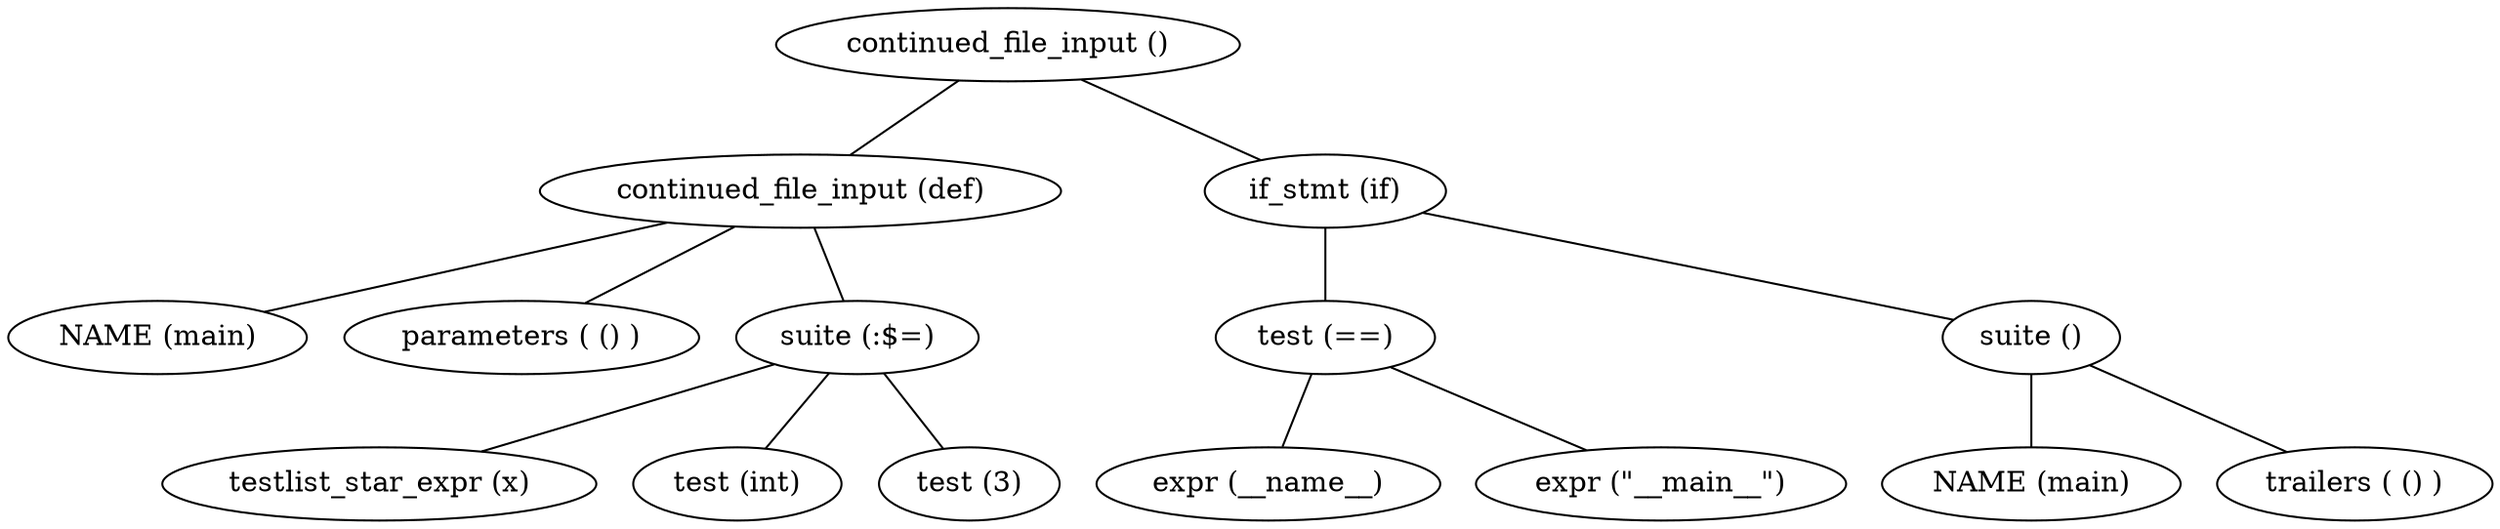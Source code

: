 Graph {
node1 [label="continued_file_input ()"];
node2 [label="continued_file_input (def)"];
node3 [label="NAME (main)"];
node4 [label="parameters ( () )"];
node5 [label="suite (:$=)"];
node6 [label="testlist_star_expr (x)"];
node7 [label="test (int)"];
node8 [label="test (3)"];
node9 [label="if_stmt (if)"];
node10 [label="test (==)"];
node11 [label="expr (__name__)"];
node12 [label="expr (&quot;__main__&quot;)"];
node13 [label="suite ()"];
node14 [label="NAME (main)"];
node15 [label="trailers ( () )"];

node1 -- node2;
node2 -- node3;
node2 -- node4;
node2 -- node5;
node5 -- node6;
node5 -- node7;
node5 -- node8;
node1 -- node9;
node9 -- node10;
node10 -- node11;
node10 -- node12;
node9 -- node13;
node13 -- node14;
node13 -- node15;

}
